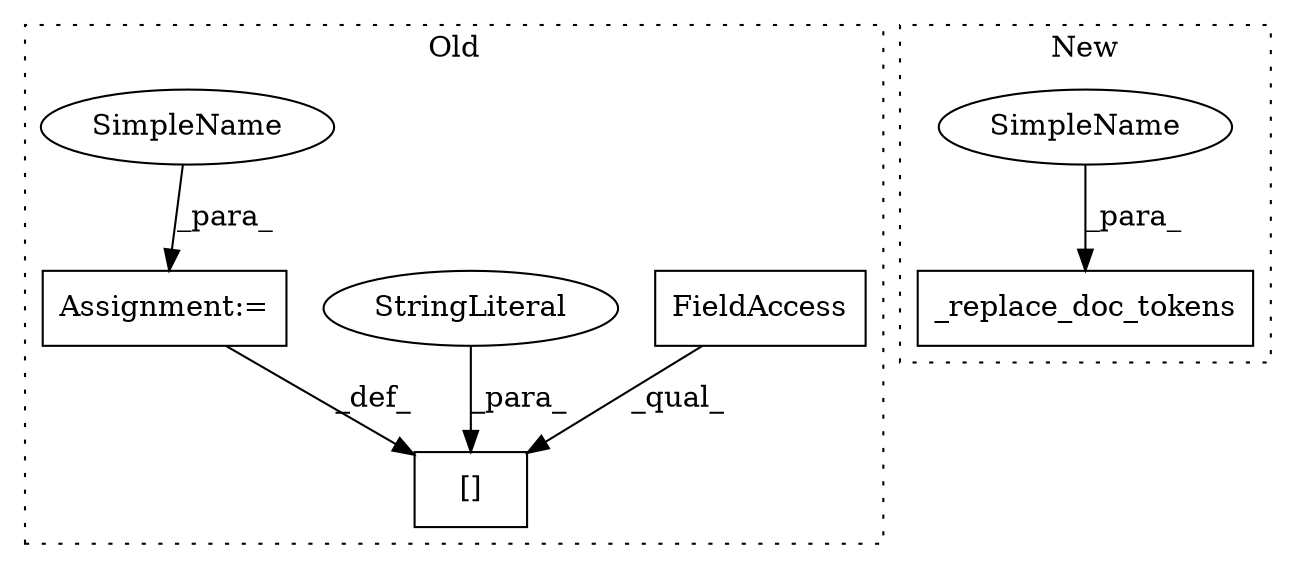 digraph G {
subgraph cluster0 {
1 [label="[]" a="2" s="15753,15775" l="14,1" shape="box"];
3 [label="FieldAccess" a="22" s="15753" l="13" shape="box"];
4 [label="Assignment:=" a="7" s="15776" l="1" shape="box"];
5 [label="StringLiteral" a="45" s="15767" l="8" shape="ellipse"];
6 [label="SimpleName" a="42" s="15777" l="7" shape="ellipse"];
label = "Old";
style="dotted";
}
subgraph cluster1 {
2 [label="_replace_doc_tokens" a="32" s="15332,15363" l="20,1" shape="box"];
7 [label="SimpleName" a="42" s="15356" l="7" shape="ellipse"];
label = "New";
style="dotted";
}
3 -> 1 [label="_qual_"];
4 -> 1 [label="_def_"];
5 -> 1 [label="_para_"];
6 -> 4 [label="_para_"];
7 -> 2 [label="_para_"];
}